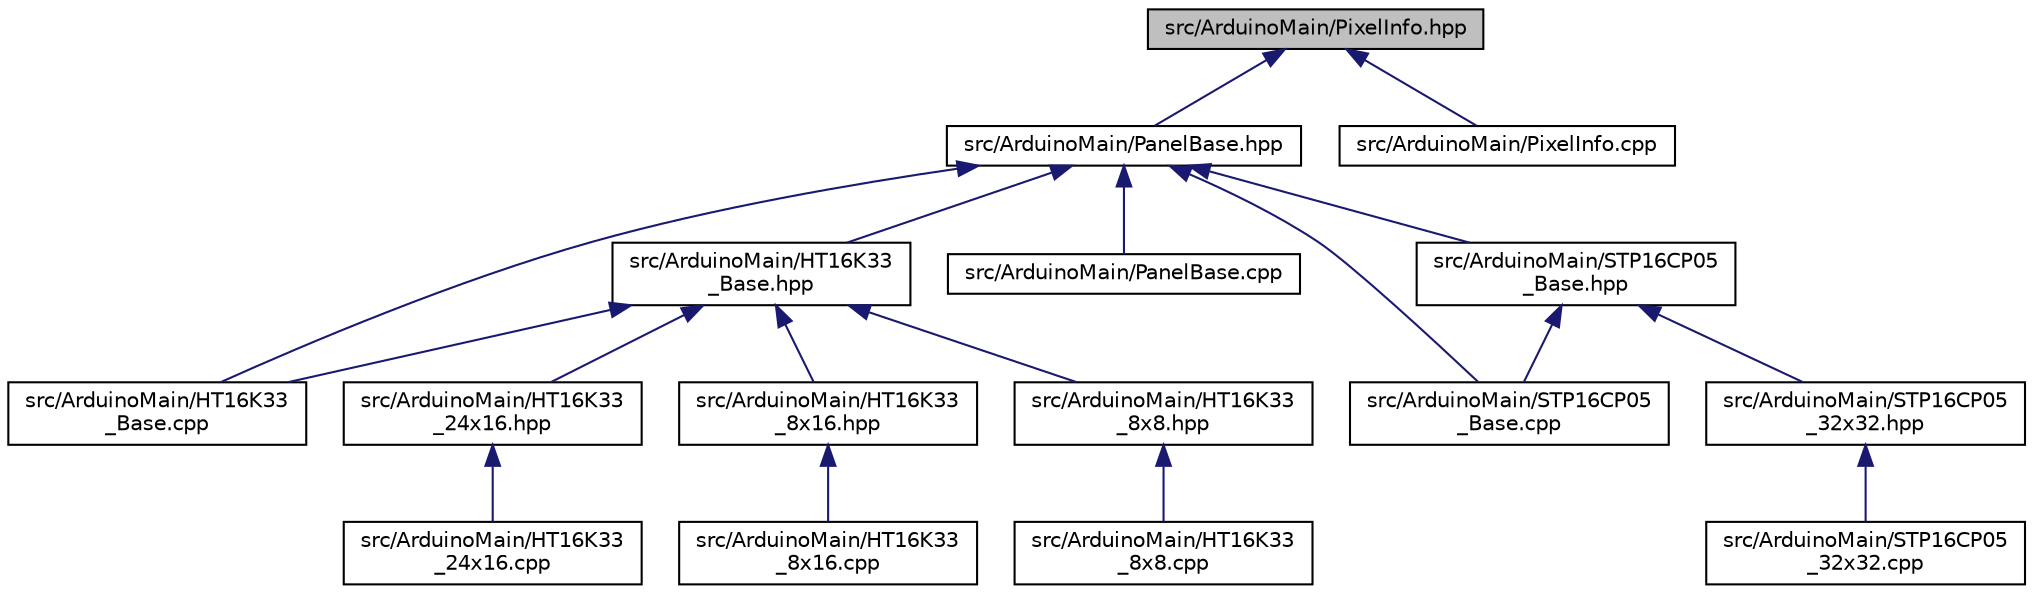 digraph "src/ArduinoMain/PixelInfo.hpp"
{
 // LATEX_PDF_SIZE
  edge [fontname="Helvetica",fontsize="10",labelfontname="Helvetica",labelfontsize="10"];
  node [fontname="Helvetica",fontsize="10",shape=record];
  Node1 [label="src/ArduinoMain/PixelInfo.hpp",height=0.2,width=0.4,color="black", fillcolor="grey75", style="filled", fontcolor="black",tooltip="各ピクセルの情報を格納する構造体を定義"];
  Node1 -> Node2 [dir="back",color="midnightblue",fontsize="10",style="solid",fontname="Helvetica"];
  Node2 [label="src/ArduinoMain/PanelBase.hpp",height=0.2,width=0.4,color="black", fillcolor="white", style="filled",URL="$PanelBase_8hpp.html",tooltip="Base class of LED panel."];
  Node2 -> Node3 [dir="back",color="midnightblue",fontsize="10",style="solid",fontname="Helvetica"];
  Node3 [label="src/ArduinoMain/HT16K33\l_Base.cpp",height=0.2,width=0.4,color="black", fillcolor="white", style="filled",URL="$HT16K33__Base_8cpp.html",tooltip="Base class of HT16K33."];
  Node2 -> Node4 [dir="back",color="midnightblue",fontsize="10",style="solid",fontname="Helvetica"];
  Node4 [label="src/ArduinoMain/HT16K33\l_Base.hpp",height=0.2,width=0.4,color="black", fillcolor="white", style="filled",URL="$HT16K33__Base_8hpp.html",tooltip="Base class of HT16K33."];
  Node4 -> Node5 [dir="back",color="midnightblue",fontsize="10",style="solid",fontname="Helvetica"];
  Node5 [label="src/ArduinoMain/HT16K33\l_24x16.hpp",height=0.2,width=0.4,color="black", fillcolor="white", style="filled",URL="$HT16K33__24x16_8hpp.html",tooltip="24x16サイズのLEDパネルクラス"];
  Node5 -> Node6 [dir="back",color="midnightblue",fontsize="10",style="solid",fontname="Helvetica"];
  Node6 [label="src/ArduinoMain/HT16K33\l_24x16.cpp",height=0.2,width=0.4,color="black", fillcolor="white", style="filled",URL="$HT16K33__24x16_8cpp.html",tooltip="24x16サイズのLEDパネルクラス"];
  Node4 -> Node7 [dir="back",color="midnightblue",fontsize="10",style="solid",fontname="Helvetica"];
  Node7 [label="src/ArduinoMain/HT16K33\l_8x16.hpp",height=0.2,width=0.4,color="black", fillcolor="white", style="filled",URL="$HT16K33__8x16_8hpp.html",tooltip="8x1サイズのLEDパネルクラス"];
  Node7 -> Node8 [dir="back",color="midnightblue",fontsize="10",style="solid",fontname="Helvetica"];
  Node8 [label="src/ArduinoMain/HT16K33\l_8x16.cpp",height=0.2,width=0.4,color="black", fillcolor="white", style="filled",URL="$HT16K33__8x16_8cpp.html",tooltip="8x16サイズのLEDパネルクラス"];
  Node4 -> Node9 [dir="back",color="midnightblue",fontsize="10",style="solid",fontname="Helvetica"];
  Node9 [label="src/ArduinoMain/HT16K33\l_8x8.hpp",height=0.2,width=0.4,color="black", fillcolor="white", style="filled",URL="$HT16K33__8x8_8hpp.html",tooltip="8x8サイズのLEDパネルクラス"];
  Node9 -> Node10 [dir="back",color="midnightblue",fontsize="10",style="solid",fontname="Helvetica"];
  Node10 [label="src/ArduinoMain/HT16K33\l_8x8.cpp",height=0.2,width=0.4,color="black", fillcolor="white", style="filled",URL="$HT16K33__8x8_8cpp.html",tooltip="8x8サイズのLEDパネルクラス"];
  Node4 -> Node3 [dir="back",color="midnightblue",fontsize="10",style="solid",fontname="Helvetica"];
  Node2 -> Node11 [dir="back",color="midnightblue",fontsize="10",style="solid",fontname="Helvetica"];
  Node11 [label="src/ArduinoMain/PanelBase.cpp",height=0.2,width=0.4,color="black", fillcolor="white", style="filled",URL="$PanelBase_8cpp.html",tooltip="Base class of LED panel."];
  Node2 -> Node12 [dir="back",color="midnightblue",fontsize="10",style="solid",fontname="Helvetica"];
  Node12 [label="src/ArduinoMain/STP16CP05\l_Base.cpp",height=0.2,width=0.4,color="black", fillcolor="white", style="filled",URL="$STP16CP05__Base_8cpp.html",tooltip="Base class of STP16CP05."];
  Node2 -> Node13 [dir="back",color="midnightblue",fontsize="10",style="solid",fontname="Helvetica"];
  Node13 [label="src/ArduinoMain/STP16CP05\l_Base.hpp",height=0.2,width=0.4,color="black", fillcolor="white", style="filled",URL="$STP16CP05__Base_8hpp.html",tooltip="Base class of STP16CP05."];
  Node13 -> Node14 [dir="back",color="midnightblue",fontsize="10",style="solid",fontname="Helvetica"];
  Node14 [label="src/ArduinoMain/STP16CP05\l_32x32.hpp",height=0.2,width=0.4,color="black", fillcolor="white", style="filled",URL="$STP16CP05__32x32_8hpp.html",tooltip="32x32サイズのLEDパネルクラス"];
  Node14 -> Node15 [dir="back",color="midnightblue",fontsize="10",style="solid",fontname="Helvetica"];
  Node15 [label="src/ArduinoMain/STP16CP05\l_32x32.cpp",height=0.2,width=0.4,color="black", fillcolor="white", style="filled",URL="$STP16CP05__32x32_8cpp.html",tooltip="32x32サイズのLEDパネルクラス"];
  Node13 -> Node12 [dir="back",color="midnightblue",fontsize="10",style="solid",fontname="Helvetica"];
  Node1 -> Node16 [dir="back",color="midnightblue",fontsize="10",style="solid",fontname="Helvetica"];
  Node16 [label="src/ArduinoMain/PixelInfo.cpp",height=0.2,width=0.4,color="black", fillcolor="white", style="filled",URL="$PixelInfo_8cpp.html",tooltip="各ピクセルの情報を格納する構造体の実装"];
}
